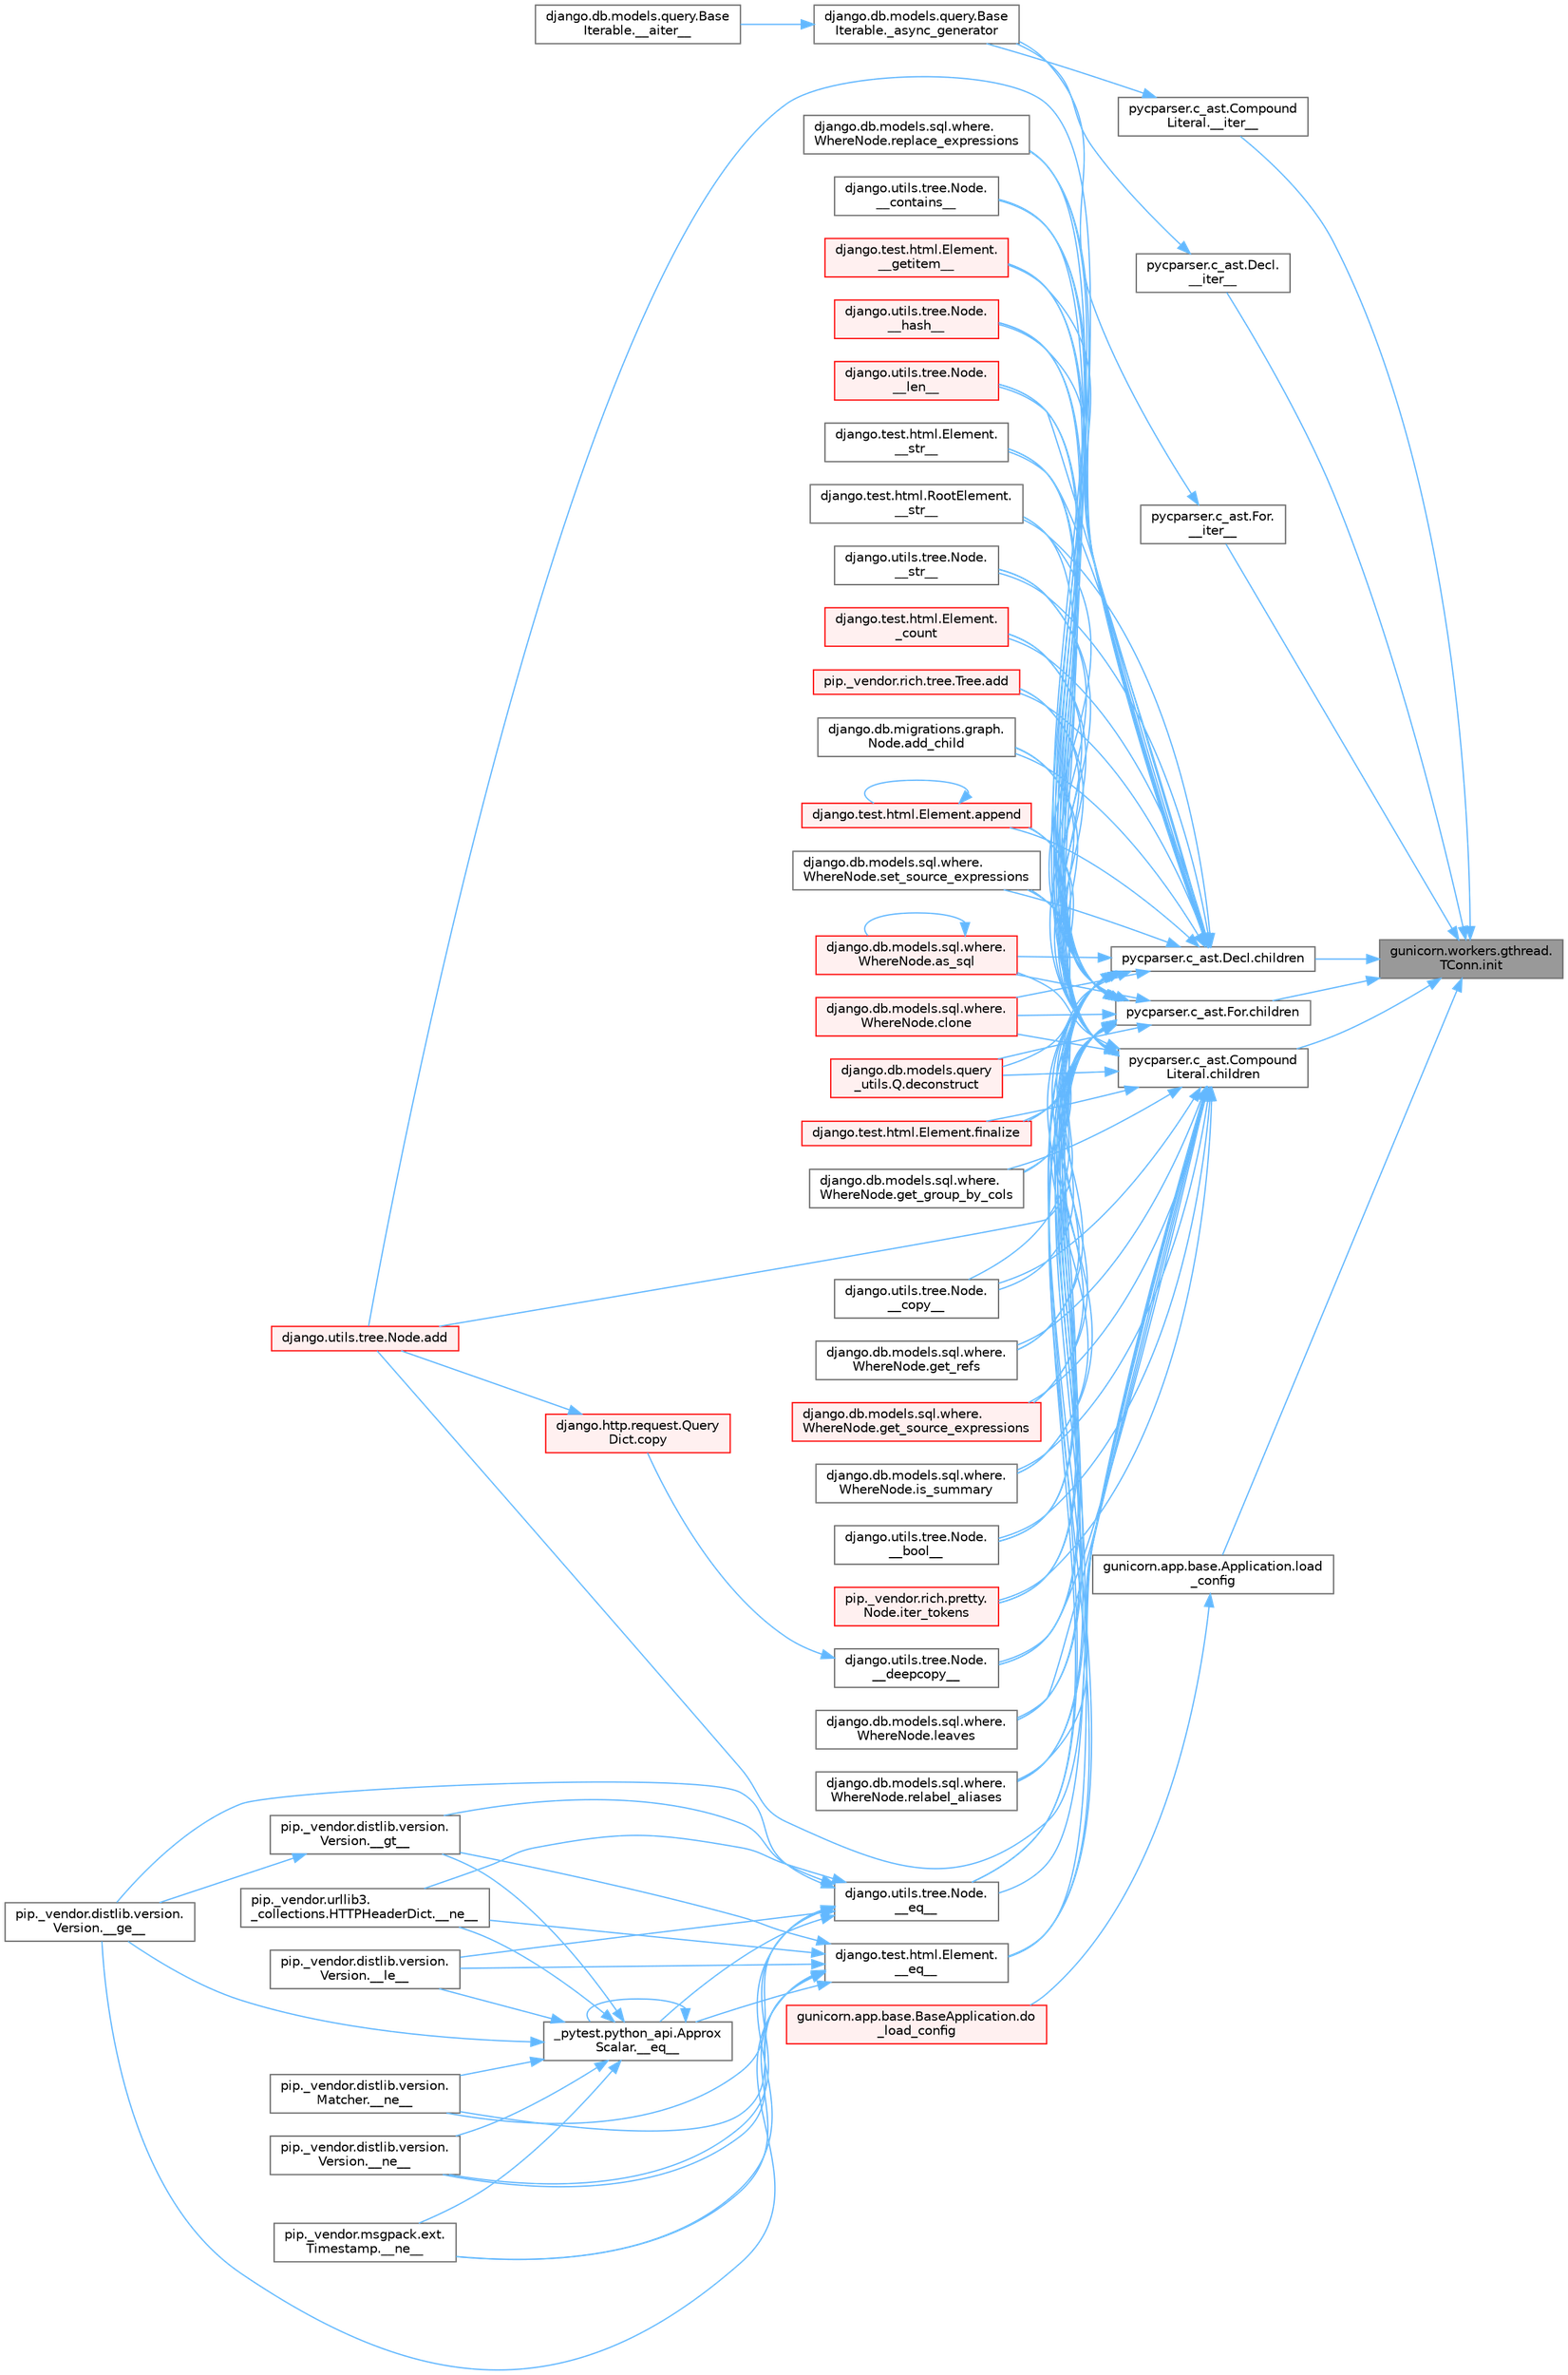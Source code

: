 digraph "gunicorn.workers.gthread.TConn.init"
{
 // LATEX_PDF_SIZE
  bgcolor="transparent";
  edge [fontname=Helvetica,fontsize=10,labelfontname=Helvetica,labelfontsize=10];
  node [fontname=Helvetica,fontsize=10,shape=box,height=0.2,width=0.4];
  rankdir="RL";
  Node1 [id="Node000001",label="gunicorn.workers.gthread.\lTConn.init",height=0.2,width=0.4,color="gray40", fillcolor="grey60", style="filled", fontcolor="black",tooltip=" "];
  Node1 -> Node2 [id="edge1_Node000001_Node000002",dir="back",color="steelblue1",style="solid",tooltip=" "];
  Node2 [id="Node000002",label="pycparser.c_ast.Compound\lLiteral.__iter__",height=0.2,width=0.4,color="grey40", fillcolor="white", style="filled",URL="$classpycparser_1_1c__ast_1_1_compound_literal.html#a1f78e1c12c3283ab129f6683e9cd6bf0",tooltip=" "];
  Node2 -> Node3 [id="edge2_Node000002_Node000003",dir="back",color="steelblue1",style="solid",tooltip=" "];
  Node3 [id="Node000003",label="django.db.models.query.Base\lIterable._async_generator",height=0.2,width=0.4,color="grey40", fillcolor="white", style="filled",URL="$classdjango_1_1db_1_1models_1_1query_1_1_base_iterable.html#a3ecc2267976bc6628d1fe84d78355144",tooltip=" "];
  Node3 -> Node4 [id="edge3_Node000003_Node000004",dir="back",color="steelblue1",style="solid",tooltip=" "];
  Node4 [id="Node000004",label="django.db.models.query.Base\lIterable.__aiter__",height=0.2,width=0.4,color="grey40", fillcolor="white", style="filled",URL="$classdjango_1_1db_1_1models_1_1query_1_1_base_iterable.html#a43cb23849277ca87b702f8431492e8d9",tooltip=" "];
  Node1 -> Node5 [id="edge4_Node000001_Node000005",dir="back",color="steelblue1",style="solid",tooltip=" "];
  Node5 [id="Node000005",label="pycparser.c_ast.Decl.\l__iter__",height=0.2,width=0.4,color="grey40", fillcolor="white", style="filled",URL="$classpycparser_1_1c__ast_1_1_decl.html#ab845ffd67830d0739099fa772114854f",tooltip=" "];
  Node5 -> Node3 [id="edge5_Node000005_Node000003",dir="back",color="steelblue1",style="solid",tooltip=" "];
  Node1 -> Node6 [id="edge6_Node000001_Node000006",dir="back",color="steelblue1",style="solid",tooltip=" "];
  Node6 [id="Node000006",label="pycparser.c_ast.For.\l__iter__",height=0.2,width=0.4,color="grey40", fillcolor="white", style="filled",URL="$classpycparser_1_1c__ast_1_1_for.html#a5ec4d376b5226521b188ad1e5ef7895b",tooltip=" "];
  Node6 -> Node3 [id="edge7_Node000006_Node000003",dir="back",color="steelblue1",style="solid",tooltip=" "];
  Node1 -> Node7 [id="edge8_Node000001_Node000007",dir="back",color="steelblue1",style="solid",tooltip=" "];
  Node7 [id="Node000007",label="pycparser.c_ast.Compound\lLiteral.children",height=0.2,width=0.4,color="grey40", fillcolor="white", style="filled",URL="$classpycparser_1_1c__ast_1_1_compound_literal.html#a6ff6a9f355d70c79e2e3b602b88bfef6",tooltip=" "];
  Node7 -> Node8 [id="edge9_Node000007_Node000008",dir="back",color="steelblue1",style="solid",tooltip=" "];
  Node8 [id="Node000008",label="django.utils.tree.Node.\l__bool__",height=0.2,width=0.4,color="grey40", fillcolor="white", style="filled",URL="$classdjango_1_1utils_1_1tree_1_1_node.html#a70a56e9492f929d850eebc44de75e25c",tooltip=" "];
  Node7 -> Node9 [id="edge10_Node000007_Node000009",dir="back",color="steelblue1",style="solid",tooltip=" "];
  Node9 [id="Node000009",label="django.utils.tree.Node.\l__contains__",height=0.2,width=0.4,color="grey40", fillcolor="white", style="filled",URL="$classdjango_1_1utils_1_1tree_1_1_node.html#ab55c47b46f14e5fde108b1c3cf95d93a",tooltip=" "];
  Node7 -> Node10 [id="edge11_Node000007_Node000010",dir="back",color="steelblue1",style="solid",tooltip=" "];
  Node10 [id="Node000010",label="django.utils.tree.Node.\l__copy__",height=0.2,width=0.4,color="grey40", fillcolor="white", style="filled",URL="$classdjango_1_1utils_1_1tree_1_1_node.html#abae878f6b4500b8b241c23d8fac46e63",tooltip=" "];
  Node7 -> Node11 [id="edge12_Node000007_Node000011",dir="back",color="steelblue1",style="solid",tooltip=" "];
  Node11 [id="Node000011",label="django.utils.tree.Node.\l__deepcopy__",height=0.2,width=0.4,color="grey40", fillcolor="white", style="filled",URL="$classdjango_1_1utils_1_1tree_1_1_node.html#a38840c46ded3963808edbeec90765d6b",tooltip=" "];
  Node11 -> Node12 [id="edge13_Node000011_Node000012",dir="back",color="steelblue1",style="solid",tooltip=" "];
  Node12 [id="Node000012",label="django.http.request.Query\lDict.copy",height=0.2,width=0.4,color="red", fillcolor="#FFF0F0", style="filled",URL="$classdjango_1_1http_1_1request_1_1_query_dict.html#ada9e4956e62868c5587b9ffde7b358b5",tooltip=" "];
  Node12 -> Node171 [id="edge14_Node000012_Node000171",dir="back",color="steelblue1",style="solid",tooltip=" "];
  Node171 [id="Node000171",label="django.utils.tree.Node.add",height=0.2,width=0.4,color="red", fillcolor="#FFF0F0", style="filled",URL="$classdjango_1_1utils_1_1tree_1_1_node.html#a2c883d105b5c9cfd32bff72c7469f18c",tooltip=" "];
  Node7 -> Node965 [id="edge15_Node000007_Node000965",dir="back",color="steelblue1",style="solid",tooltip=" "];
  Node965 [id="Node000965",label="django.test.html.Element.\l__eq__",height=0.2,width=0.4,color="grey40", fillcolor="white", style="filled",URL="$classdjango_1_1test_1_1html_1_1_element.html#a287e83f2ae4a6f13b9e00d7b70ee5d47",tooltip=" "];
  Node965 -> Node85 [id="edge16_Node000965_Node000085",dir="back",color="steelblue1",style="solid",tooltip=" "];
  Node85 [id="Node000085",label="_pytest.python_api.Approx\lScalar.__eq__",height=0.2,width=0.4,color="grey40", fillcolor="white", style="filled",URL="$class__pytest_1_1python__api_1_1_approx_scalar.html#af4601ee4ca7409927f88c83ebfc3d923",tooltip=" "];
  Node85 -> Node85 [id="edge17_Node000085_Node000085",dir="back",color="steelblue1",style="solid",tooltip=" "];
  Node85 -> Node86 [id="edge18_Node000085_Node000086",dir="back",color="steelblue1",style="solid",tooltip=" "];
  Node86 [id="Node000086",label="pip._vendor.distlib.version.\lVersion.__ge__",height=0.2,width=0.4,color="grey40", fillcolor="white", style="filled",URL="$classpip_1_1__vendor_1_1distlib_1_1version_1_1_version.html#aa6b7b889cebc687ddb5ed9040d01b1ec",tooltip=" "];
  Node85 -> Node87 [id="edge19_Node000085_Node000087",dir="back",color="steelblue1",style="solid",tooltip=" "];
  Node87 [id="Node000087",label="pip._vendor.distlib.version.\lVersion.__gt__",height=0.2,width=0.4,color="grey40", fillcolor="white", style="filled",URL="$classpip_1_1__vendor_1_1distlib_1_1version_1_1_version.html#a51cf0c8da1bb6829173ff6861b10cb5f",tooltip=" "];
  Node87 -> Node86 [id="edge20_Node000087_Node000086",dir="back",color="steelblue1",style="solid",tooltip=" "];
  Node85 -> Node88 [id="edge21_Node000085_Node000088",dir="back",color="steelblue1",style="solid",tooltip=" "];
  Node88 [id="Node000088",label="pip._vendor.distlib.version.\lVersion.__le__",height=0.2,width=0.4,color="grey40", fillcolor="white", style="filled",URL="$classpip_1_1__vendor_1_1distlib_1_1version_1_1_version.html#ae5e2c5d9b76377e286fcf92a382cbb8b",tooltip=" "];
  Node85 -> Node89 [id="edge22_Node000085_Node000089",dir="back",color="steelblue1",style="solid",tooltip=" "];
  Node89 [id="Node000089",label="pip._vendor.distlib.version.\lMatcher.__ne__",height=0.2,width=0.4,color="grey40", fillcolor="white", style="filled",URL="$classpip_1_1__vendor_1_1distlib_1_1version_1_1_matcher.html#a24f8f8a4686bff3018fee5d22f4e02f1",tooltip=" "];
  Node85 -> Node90 [id="edge23_Node000085_Node000090",dir="back",color="steelblue1",style="solid",tooltip=" "];
  Node90 [id="Node000090",label="pip._vendor.distlib.version.\lVersion.__ne__",height=0.2,width=0.4,color="grey40", fillcolor="white", style="filled",URL="$classpip_1_1__vendor_1_1distlib_1_1version_1_1_version.html#aea3cdf6db007318ab1a2e8d144e2a4a1",tooltip=" "];
  Node85 -> Node91 [id="edge24_Node000085_Node000091",dir="back",color="steelblue1",style="solid",tooltip=" "];
  Node91 [id="Node000091",label="pip._vendor.msgpack.ext.\lTimestamp.__ne__",height=0.2,width=0.4,color="grey40", fillcolor="white", style="filled",URL="$classpip_1_1__vendor_1_1msgpack_1_1ext_1_1_timestamp.html#ac38b8cada8075f7a1133b06bc99b2317",tooltip=" "];
  Node85 -> Node92 [id="edge25_Node000085_Node000092",dir="back",color="steelblue1",style="solid",tooltip=" "];
  Node92 [id="Node000092",label="pip._vendor.urllib3.\l_collections.HTTPHeaderDict.__ne__",height=0.2,width=0.4,color="grey40", fillcolor="white", style="filled",URL="$classpip_1_1__vendor_1_1urllib3_1_1__collections_1_1_h_t_t_p_header_dict.html#aa7766a9499d33160a1258e140e35a806",tooltip=" "];
  Node965 -> Node86 [id="edge26_Node000965_Node000086",dir="back",color="steelblue1",style="solid",tooltip=" "];
  Node965 -> Node87 [id="edge27_Node000965_Node000087",dir="back",color="steelblue1",style="solid",tooltip=" "];
  Node965 -> Node88 [id="edge28_Node000965_Node000088",dir="back",color="steelblue1",style="solid",tooltip=" "];
  Node965 -> Node89 [id="edge29_Node000965_Node000089",dir="back",color="steelblue1",style="solid",tooltip=" "];
  Node965 -> Node90 [id="edge30_Node000965_Node000090",dir="back",color="steelblue1",style="solid",tooltip=" "];
  Node965 -> Node91 [id="edge31_Node000965_Node000091",dir="back",color="steelblue1",style="solid",tooltip=" "];
  Node965 -> Node92 [id="edge32_Node000965_Node000092",dir="back",color="steelblue1",style="solid",tooltip=" "];
  Node7 -> Node1194 [id="edge33_Node000007_Node001194",dir="back",color="steelblue1",style="solid",tooltip=" "];
  Node1194 [id="Node001194",label="django.utils.tree.Node.\l__eq__",height=0.2,width=0.4,color="grey40", fillcolor="white", style="filled",URL="$classdjango_1_1utils_1_1tree_1_1_node.html#a0004316d098c61c046aef21dece2cce8",tooltip=" "];
  Node1194 -> Node85 [id="edge34_Node001194_Node000085",dir="back",color="steelblue1",style="solid",tooltip=" "];
  Node1194 -> Node86 [id="edge35_Node001194_Node000086",dir="back",color="steelblue1",style="solid",tooltip=" "];
  Node1194 -> Node87 [id="edge36_Node001194_Node000087",dir="back",color="steelblue1",style="solid",tooltip=" "];
  Node1194 -> Node88 [id="edge37_Node001194_Node000088",dir="back",color="steelblue1",style="solid",tooltip=" "];
  Node1194 -> Node89 [id="edge38_Node001194_Node000089",dir="back",color="steelblue1",style="solid",tooltip=" "];
  Node1194 -> Node90 [id="edge39_Node001194_Node000090",dir="back",color="steelblue1",style="solid",tooltip=" "];
  Node1194 -> Node91 [id="edge40_Node001194_Node000091",dir="back",color="steelblue1",style="solid",tooltip=" "];
  Node1194 -> Node92 [id="edge41_Node001194_Node000092",dir="back",color="steelblue1",style="solid",tooltip=" "];
  Node7 -> Node1195 [id="edge42_Node000007_Node001195",dir="back",color="steelblue1",style="solid",tooltip=" "];
  Node1195 [id="Node001195",label="django.test.html.Element.\l__getitem__",height=0.2,width=0.4,color="red", fillcolor="#FFF0F0", style="filled",URL="$classdjango_1_1test_1_1html_1_1_element.html#a50df5974a8fa0b0bdc93fdbeb2db7a49",tooltip=" "];
  Node7 -> Node1196 [id="edge43_Node000007_Node001196",dir="back",color="steelblue1",style="solid",tooltip=" "];
  Node1196 [id="Node001196",label="django.utils.tree.Node.\l__hash__",height=0.2,width=0.4,color="red", fillcolor="#FFF0F0", style="filled",URL="$classdjango_1_1utils_1_1tree_1_1_node.html#ad90478bdeb4e4284385a20cb629f5b9c",tooltip=" "];
  Node7 -> Node1197 [id="edge44_Node000007_Node001197",dir="back",color="steelblue1",style="solid",tooltip=" "];
  Node1197 [id="Node001197",label="django.utils.tree.Node.\l__len__",height=0.2,width=0.4,color="red", fillcolor="#FFF0F0", style="filled",URL="$classdjango_1_1utils_1_1tree_1_1_node.html#adfb069350f968cc822337df8dd3972cd",tooltip=" "];
  Node7 -> Node1021 [id="edge45_Node000007_Node001021",dir="back",color="steelblue1",style="solid",tooltip=" "];
  Node1021 [id="Node001021",label="django.test.html.Element.\l__str__",height=0.2,width=0.4,color="grey40", fillcolor="white", style="filled",URL="$classdjango_1_1test_1_1html_1_1_element.html#a64d65b77132b5ae721ff0862e0440d38",tooltip=" "];
  Node7 -> Node1198 [id="edge46_Node000007_Node001198",dir="back",color="steelblue1",style="solid",tooltip=" "];
  Node1198 [id="Node001198",label="django.test.html.RootElement.\l__str__",height=0.2,width=0.4,color="grey40", fillcolor="white", style="filled",URL="$classdjango_1_1test_1_1html_1_1_root_element.html#a0a23f27acaaafe4eec2628245fbfd399",tooltip=" "];
  Node7 -> Node1199 [id="edge47_Node000007_Node001199",dir="back",color="steelblue1",style="solid",tooltip=" "];
  Node1199 [id="Node001199",label="django.utils.tree.Node.\l__str__",height=0.2,width=0.4,color="grey40", fillcolor="white", style="filled",URL="$classdjango_1_1utils_1_1tree_1_1_node.html#af5edff9bf0b3238652c57425e2eda469",tooltip=" "];
  Node7 -> Node1200 [id="edge48_Node000007_Node001200",dir="back",color="steelblue1",style="solid",tooltip=" "];
  Node1200 [id="Node001200",label="django.test.html.Element.\l_count",height=0.2,width=0.4,color="red", fillcolor="#FFF0F0", style="filled",URL="$classdjango_1_1test_1_1html_1_1_element.html#a41931b250e40c64a492d92a08ecda738",tooltip=" "];
  Node7 -> Node171 [id="edge49_Node000007_Node000171",dir="back",color="steelblue1",style="solid",tooltip=" "];
  Node7 -> Node1216 [id="edge50_Node000007_Node001216",dir="back",color="steelblue1",style="solid",tooltip=" "];
  Node1216 [id="Node001216",label="pip._vendor.rich.tree.Tree.add",height=0.2,width=0.4,color="red", fillcolor="#FFF0F0", style="filled",URL="$classpip_1_1__vendor_1_1rich_1_1tree_1_1_tree.html#a0ce550864757b1ee2756237b6e754aae",tooltip=" "];
  Node7 -> Node1217 [id="edge51_Node000007_Node001217",dir="back",color="steelblue1",style="solid",tooltip=" "];
  Node1217 [id="Node001217",label="django.db.migrations.graph.\lNode.add_child",height=0.2,width=0.4,color="grey40", fillcolor="white", style="filled",URL="$classdjango_1_1db_1_1migrations_1_1graph_1_1_node.html#ab19fb2c4c58dbfa6d5223c59d5cad529",tooltip=" "];
  Node7 -> Node1218 [id="edge52_Node000007_Node001218",dir="back",color="steelblue1",style="solid",tooltip=" "];
  Node1218 [id="Node001218",label="django.test.html.Element.append",height=0.2,width=0.4,color="red", fillcolor="#FFF0F0", style="filled",URL="$classdjango_1_1test_1_1html_1_1_element.html#a777b8a687c36ca1eae49eabec1963e0c",tooltip=" "];
  Node1218 -> Node1218 [id="edge53_Node001218_Node001218",dir="back",color="steelblue1",style="solid",tooltip=" "];
  Node7 -> Node1219 [id="edge54_Node000007_Node001219",dir="back",color="steelblue1",style="solid",tooltip=" "];
  Node1219 [id="Node001219",label="django.db.models.sql.where.\lWhereNode.as_sql",height=0.2,width=0.4,color="red", fillcolor="#FFF0F0", style="filled",URL="$classdjango_1_1db_1_1models_1_1sql_1_1where_1_1_where_node.html#aea3cf4a913c71f0c181e6e81b819b590",tooltip=" "];
  Node1219 -> Node1219 [id="edge55_Node001219_Node001219",dir="back",color="steelblue1",style="solid",tooltip=" "];
  Node7 -> Node304 [id="edge56_Node000007_Node000304",dir="back",color="steelblue1",style="solid",tooltip=" "];
  Node304 [id="Node000304",label="django.db.models.sql.where.\lWhereNode.clone",height=0.2,width=0.4,color="red", fillcolor="#FFF0F0", style="filled",URL="$classdjango_1_1db_1_1models_1_1sql_1_1where_1_1_where_node.html#a0faff63950b774ce4ad391ea1f6b6d2c",tooltip=" "];
  Node7 -> Node1220 [id="edge57_Node000007_Node001220",dir="back",color="steelblue1",style="solid",tooltip=" "];
  Node1220 [id="Node001220",label="django.db.models.query\l_utils.Q.deconstruct",height=0.2,width=0.4,color="red", fillcolor="#FFF0F0", style="filled",URL="$classdjango_1_1db_1_1models_1_1query__utils_1_1_q.html#ac606e6b94b4af8af0edbd144709ff4d9",tooltip=" "];
  Node7 -> Node1221 [id="edge58_Node000007_Node001221",dir="back",color="steelblue1",style="solid",tooltip=" "];
  Node1221 [id="Node001221",label="django.test.html.Element.finalize",height=0.2,width=0.4,color="red", fillcolor="#FFF0F0", style="filled",URL="$classdjango_1_1test_1_1html_1_1_element.html#a43e85666da059388c8c88f8c4728d412",tooltip=" "];
  Node7 -> Node1224 [id="edge59_Node000007_Node001224",dir="back",color="steelblue1",style="solid",tooltip=" "];
  Node1224 [id="Node001224",label="django.db.models.sql.where.\lWhereNode.get_group_by_cols",height=0.2,width=0.4,color="grey40", fillcolor="white", style="filled",URL="$classdjango_1_1db_1_1models_1_1sql_1_1where_1_1_where_node.html#a8a251bb874845d5d826007c1bd01becd",tooltip=" "];
  Node7 -> Node1225 [id="edge60_Node000007_Node001225",dir="back",color="steelblue1",style="solid",tooltip=" "];
  Node1225 [id="Node001225",label="django.db.models.sql.where.\lWhereNode.get_refs",height=0.2,width=0.4,color="grey40", fillcolor="white", style="filled",URL="$classdjango_1_1db_1_1models_1_1sql_1_1where_1_1_where_node.html#a0fca493aedbb4f97cc371002f61705f8",tooltip=" "];
  Node7 -> Node1226 [id="edge61_Node000007_Node001226",dir="back",color="steelblue1",style="solid",tooltip=" "];
  Node1226 [id="Node001226",label="django.db.models.sql.where.\lWhereNode.get_source_expressions",height=0.2,width=0.4,color="red", fillcolor="#FFF0F0", style="filled",URL="$classdjango_1_1db_1_1models_1_1sql_1_1where_1_1_where_node.html#ae3155308ff1faf4914e3e7f0134f49d7",tooltip=" "];
  Node7 -> Node1562 [id="edge62_Node000007_Node001562",dir="back",color="steelblue1",style="solid",tooltip=" "];
  Node1562 [id="Node001562",label="django.db.models.sql.where.\lWhereNode.is_summary",height=0.2,width=0.4,color="grey40", fillcolor="white", style="filled",URL="$classdjango_1_1db_1_1models_1_1sql_1_1where_1_1_where_node.html#a5ccaa2ffb892fb471dcc890c220f2870",tooltip=" "];
  Node7 -> Node1563 [id="edge63_Node000007_Node001563",dir="back",color="steelblue1",style="solid",tooltip=" "];
  Node1563 [id="Node001563",label="pip._vendor.rich.pretty.\lNode.iter_tokens",height=0.2,width=0.4,color="red", fillcolor="#FFF0F0", style="filled",URL="$classpip_1_1__vendor_1_1rich_1_1pretty_1_1_node.html#a0aa14e355c4ac08308ae1a96f9d3ebc2",tooltip=" "];
  Node7 -> Node1566 [id="edge64_Node000007_Node001566",dir="back",color="steelblue1",style="solid",tooltip=" "];
  Node1566 [id="Node001566",label="django.db.models.sql.where.\lWhereNode.leaves",height=0.2,width=0.4,color="grey40", fillcolor="white", style="filled",URL="$classdjango_1_1db_1_1models_1_1sql_1_1where_1_1_where_node.html#a517032e8f6a9c2ab5667dfa7af5e7c78",tooltip=" "];
  Node7 -> Node1567 [id="edge65_Node000007_Node001567",dir="back",color="steelblue1",style="solid",tooltip=" "];
  Node1567 [id="Node001567",label="django.db.models.sql.where.\lWhereNode.relabel_aliases",height=0.2,width=0.4,color="grey40", fillcolor="white", style="filled",URL="$classdjango_1_1db_1_1models_1_1sql_1_1where_1_1_where_node.html#aa711da79e8d50721aac88462d8fd7aa3",tooltip=" "];
  Node7 -> Node343 [id="edge66_Node000007_Node000343",dir="back",color="steelblue1",style="solid",tooltip=" "];
  Node343 [id="Node000343",label="django.db.models.sql.where.\lWhereNode.replace_expressions",height=0.2,width=0.4,color="grey40", fillcolor="white", style="filled",URL="$classdjango_1_1db_1_1models_1_1sql_1_1where_1_1_where_node.html#a1cc3580a7f4a51605b52ae4a9653b3ac",tooltip=" "];
  Node7 -> Node1568 [id="edge67_Node000007_Node001568",dir="back",color="steelblue1",style="solid",tooltip=" "];
  Node1568 [id="Node001568",label="django.db.models.sql.where.\lWhereNode.set_source_expressions",height=0.2,width=0.4,color="grey40", fillcolor="white", style="filled",URL="$classdjango_1_1db_1_1models_1_1sql_1_1where_1_1_where_node.html#a23354972ea3d95bd6c33df045d213ed6",tooltip=" "];
  Node1 -> Node3183 [id="edge68_Node000001_Node003183",dir="back",color="steelblue1",style="solid",tooltip=" "];
  Node3183 [id="Node003183",label="pycparser.c_ast.Decl.children",height=0.2,width=0.4,color="grey40", fillcolor="white", style="filled",URL="$classpycparser_1_1c__ast_1_1_decl.html#a5daf2f7d33fdaa47905df497ebeaa745",tooltip=" "];
  Node3183 -> Node8 [id="edge69_Node003183_Node000008",dir="back",color="steelblue1",style="solid",tooltip=" "];
  Node3183 -> Node9 [id="edge70_Node003183_Node000009",dir="back",color="steelblue1",style="solid",tooltip=" "];
  Node3183 -> Node10 [id="edge71_Node003183_Node000010",dir="back",color="steelblue1",style="solid",tooltip=" "];
  Node3183 -> Node11 [id="edge72_Node003183_Node000011",dir="back",color="steelblue1",style="solid",tooltip=" "];
  Node3183 -> Node965 [id="edge73_Node003183_Node000965",dir="back",color="steelblue1",style="solid",tooltip=" "];
  Node3183 -> Node1194 [id="edge74_Node003183_Node001194",dir="back",color="steelblue1",style="solid",tooltip=" "];
  Node3183 -> Node1195 [id="edge75_Node003183_Node001195",dir="back",color="steelblue1",style="solid",tooltip=" "];
  Node3183 -> Node1196 [id="edge76_Node003183_Node001196",dir="back",color="steelblue1",style="solid",tooltip=" "];
  Node3183 -> Node1197 [id="edge77_Node003183_Node001197",dir="back",color="steelblue1",style="solid",tooltip=" "];
  Node3183 -> Node1021 [id="edge78_Node003183_Node001021",dir="back",color="steelblue1",style="solid",tooltip=" "];
  Node3183 -> Node1198 [id="edge79_Node003183_Node001198",dir="back",color="steelblue1",style="solid",tooltip=" "];
  Node3183 -> Node1199 [id="edge80_Node003183_Node001199",dir="back",color="steelblue1",style="solid",tooltip=" "];
  Node3183 -> Node1200 [id="edge81_Node003183_Node001200",dir="back",color="steelblue1",style="solid",tooltip=" "];
  Node3183 -> Node171 [id="edge82_Node003183_Node000171",dir="back",color="steelblue1",style="solid",tooltip=" "];
  Node3183 -> Node1216 [id="edge83_Node003183_Node001216",dir="back",color="steelblue1",style="solid",tooltip=" "];
  Node3183 -> Node1217 [id="edge84_Node003183_Node001217",dir="back",color="steelblue1",style="solid",tooltip=" "];
  Node3183 -> Node1218 [id="edge85_Node003183_Node001218",dir="back",color="steelblue1",style="solid",tooltip=" "];
  Node3183 -> Node1219 [id="edge86_Node003183_Node001219",dir="back",color="steelblue1",style="solid",tooltip=" "];
  Node3183 -> Node304 [id="edge87_Node003183_Node000304",dir="back",color="steelblue1",style="solid",tooltip=" "];
  Node3183 -> Node1220 [id="edge88_Node003183_Node001220",dir="back",color="steelblue1",style="solid",tooltip=" "];
  Node3183 -> Node1221 [id="edge89_Node003183_Node001221",dir="back",color="steelblue1",style="solid",tooltip=" "];
  Node3183 -> Node1224 [id="edge90_Node003183_Node001224",dir="back",color="steelblue1",style="solid",tooltip=" "];
  Node3183 -> Node1225 [id="edge91_Node003183_Node001225",dir="back",color="steelblue1",style="solid",tooltip=" "];
  Node3183 -> Node1226 [id="edge92_Node003183_Node001226",dir="back",color="steelblue1",style="solid",tooltip=" "];
  Node3183 -> Node1562 [id="edge93_Node003183_Node001562",dir="back",color="steelblue1",style="solid",tooltip=" "];
  Node3183 -> Node1563 [id="edge94_Node003183_Node001563",dir="back",color="steelblue1",style="solid",tooltip=" "];
  Node3183 -> Node1566 [id="edge95_Node003183_Node001566",dir="back",color="steelblue1",style="solid",tooltip=" "];
  Node3183 -> Node1567 [id="edge96_Node003183_Node001567",dir="back",color="steelblue1",style="solid",tooltip=" "];
  Node3183 -> Node343 [id="edge97_Node003183_Node000343",dir="back",color="steelblue1",style="solid",tooltip=" "];
  Node3183 -> Node1568 [id="edge98_Node003183_Node001568",dir="back",color="steelblue1",style="solid",tooltip=" "];
  Node1 -> Node3184 [id="edge99_Node000001_Node003184",dir="back",color="steelblue1",style="solid",tooltip=" "];
  Node3184 [id="Node003184",label="pycparser.c_ast.For.children",height=0.2,width=0.4,color="grey40", fillcolor="white", style="filled",URL="$classpycparser_1_1c__ast_1_1_for.html#a215c790814d9a305fc5046fec153fbe2",tooltip=" "];
  Node3184 -> Node8 [id="edge100_Node003184_Node000008",dir="back",color="steelblue1",style="solid",tooltip=" "];
  Node3184 -> Node9 [id="edge101_Node003184_Node000009",dir="back",color="steelblue1",style="solid",tooltip=" "];
  Node3184 -> Node10 [id="edge102_Node003184_Node000010",dir="back",color="steelblue1",style="solid",tooltip=" "];
  Node3184 -> Node11 [id="edge103_Node003184_Node000011",dir="back",color="steelblue1",style="solid",tooltip=" "];
  Node3184 -> Node965 [id="edge104_Node003184_Node000965",dir="back",color="steelblue1",style="solid",tooltip=" "];
  Node3184 -> Node1194 [id="edge105_Node003184_Node001194",dir="back",color="steelblue1",style="solid",tooltip=" "];
  Node3184 -> Node1195 [id="edge106_Node003184_Node001195",dir="back",color="steelblue1",style="solid",tooltip=" "];
  Node3184 -> Node1196 [id="edge107_Node003184_Node001196",dir="back",color="steelblue1",style="solid",tooltip=" "];
  Node3184 -> Node1197 [id="edge108_Node003184_Node001197",dir="back",color="steelblue1",style="solid",tooltip=" "];
  Node3184 -> Node1021 [id="edge109_Node003184_Node001021",dir="back",color="steelblue1",style="solid",tooltip=" "];
  Node3184 -> Node1198 [id="edge110_Node003184_Node001198",dir="back",color="steelblue1",style="solid",tooltip=" "];
  Node3184 -> Node1199 [id="edge111_Node003184_Node001199",dir="back",color="steelblue1",style="solid",tooltip=" "];
  Node3184 -> Node1200 [id="edge112_Node003184_Node001200",dir="back",color="steelblue1",style="solid",tooltip=" "];
  Node3184 -> Node171 [id="edge113_Node003184_Node000171",dir="back",color="steelblue1",style="solid",tooltip=" "];
  Node3184 -> Node1216 [id="edge114_Node003184_Node001216",dir="back",color="steelblue1",style="solid",tooltip=" "];
  Node3184 -> Node1217 [id="edge115_Node003184_Node001217",dir="back",color="steelblue1",style="solid",tooltip=" "];
  Node3184 -> Node1218 [id="edge116_Node003184_Node001218",dir="back",color="steelblue1",style="solid",tooltip=" "];
  Node3184 -> Node1219 [id="edge117_Node003184_Node001219",dir="back",color="steelblue1",style="solid",tooltip=" "];
  Node3184 -> Node304 [id="edge118_Node003184_Node000304",dir="back",color="steelblue1",style="solid",tooltip=" "];
  Node3184 -> Node1220 [id="edge119_Node003184_Node001220",dir="back",color="steelblue1",style="solid",tooltip=" "];
  Node3184 -> Node1221 [id="edge120_Node003184_Node001221",dir="back",color="steelblue1",style="solid",tooltip=" "];
  Node3184 -> Node1224 [id="edge121_Node003184_Node001224",dir="back",color="steelblue1",style="solid",tooltip=" "];
  Node3184 -> Node1225 [id="edge122_Node003184_Node001225",dir="back",color="steelblue1",style="solid",tooltip=" "];
  Node3184 -> Node1226 [id="edge123_Node003184_Node001226",dir="back",color="steelblue1",style="solid",tooltip=" "];
  Node3184 -> Node1562 [id="edge124_Node003184_Node001562",dir="back",color="steelblue1",style="solid",tooltip=" "];
  Node3184 -> Node1563 [id="edge125_Node003184_Node001563",dir="back",color="steelblue1",style="solid",tooltip=" "];
  Node3184 -> Node1566 [id="edge126_Node003184_Node001566",dir="back",color="steelblue1",style="solid",tooltip=" "];
  Node3184 -> Node1567 [id="edge127_Node003184_Node001567",dir="back",color="steelblue1",style="solid",tooltip=" "];
  Node3184 -> Node343 [id="edge128_Node003184_Node000343",dir="back",color="steelblue1",style="solid",tooltip=" "];
  Node3184 -> Node1568 [id="edge129_Node003184_Node001568",dir="back",color="steelblue1",style="solid",tooltip=" "];
  Node1 -> Node3185 [id="edge130_Node000001_Node003185",dir="back",color="steelblue1",style="solid",tooltip=" "];
  Node3185 [id="Node003185",label="gunicorn.app.base.Application.load\l_config",height=0.2,width=0.4,color="grey40", fillcolor="white", style="filled",URL="$classgunicorn_1_1app_1_1base_1_1_application.html#a0c6e9d18b01244310f996e4a1c5f28e6",tooltip=" "];
  Node3185 -> Node3186 [id="edge131_Node003185_Node003186",dir="back",color="steelblue1",style="solid",tooltip=" "];
  Node3186 [id="Node003186",label="gunicorn.app.base.BaseApplication.do\l_load_config",height=0.2,width=0.4,color="red", fillcolor="#FFF0F0", style="filled",URL="$classgunicorn_1_1app_1_1base_1_1_base_application.html#a62c83f150c9b9a81a057a42a604cd658",tooltip=" "];
}
